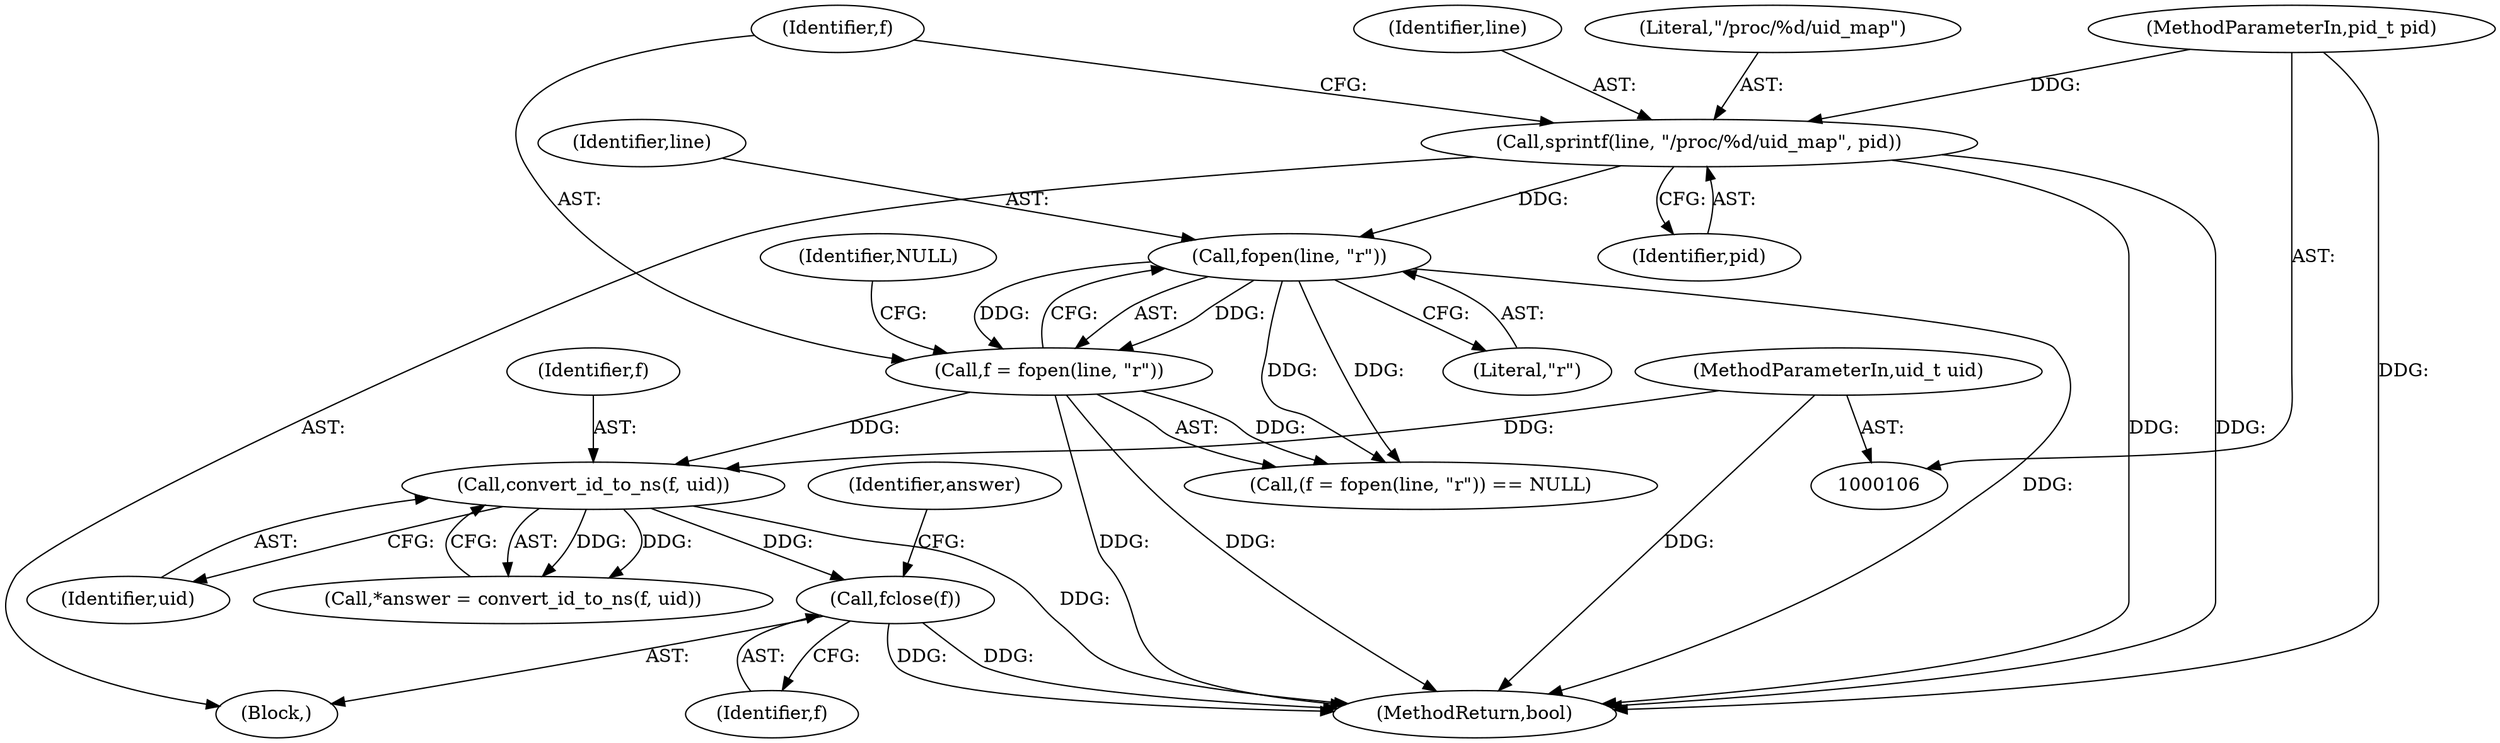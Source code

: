 digraph "0_lxcfs_8ee2a503e102b1a43ec4d83113dc275ab20a869a_0@API" {
"1000134" [label="(Call,fclose(f))"];
"1000131" [label="(Call,convert_id_to_ns(f, uid))"];
"1000119" [label="(Call,f = fopen(line, \"r\"))"];
"1000121" [label="(Call,fopen(line, \"r\"))"];
"1000113" [label="(Call,sprintf(line, \"/proc/%d/uid_map\", pid))"];
"1000108" [label="(MethodParameterIn,pid_t pid)"];
"1000107" [label="(MethodParameterIn,uid_t uid)"];
"1000113" [label="(Call,sprintf(line, \"/proc/%d/uid_map\", pid))"];
"1000116" [label="(Identifier,pid)"];
"1000135" [label="(Identifier,f)"];
"1000124" [label="(Identifier,NULL)"];
"1000133" [label="(Identifier,uid)"];
"1000119" [label="(Call,f = fopen(line, \"r\"))"];
"1000134" [label="(Call,fclose(f))"];
"1000120" [label="(Identifier,f)"];
"1000123" [label="(Literal,\"r\")"];
"1000121" [label="(Call,fopen(line, \"r\"))"];
"1000110" [label="(Block,)"];
"1000131" [label="(Call,convert_id_to_ns(f, uid))"];
"1000108" [label="(MethodParameterIn,pid_t pid)"];
"1000146" [label="(MethodReturn,bool)"];
"1000139" [label="(Identifier,answer)"];
"1000128" [label="(Call,*answer = convert_id_to_ns(f, uid))"];
"1000122" [label="(Identifier,line)"];
"1000114" [label="(Identifier,line)"];
"1000132" [label="(Identifier,f)"];
"1000115" [label="(Literal,\"/proc/%d/uid_map\")"];
"1000118" [label="(Call,(f = fopen(line, \"r\")) == NULL)"];
"1000107" [label="(MethodParameterIn,uid_t uid)"];
"1000134" -> "1000110"  [label="AST: "];
"1000134" -> "1000135"  [label="CFG: "];
"1000135" -> "1000134"  [label="AST: "];
"1000139" -> "1000134"  [label="CFG: "];
"1000134" -> "1000146"  [label="DDG: "];
"1000134" -> "1000146"  [label="DDG: "];
"1000131" -> "1000134"  [label="DDG: "];
"1000131" -> "1000128"  [label="AST: "];
"1000131" -> "1000133"  [label="CFG: "];
"1000132" -> "1000131"  [label="AST: "];
"1000133" -> "1000131"  [label="AST: "];
"1000128" -> "1000131"  [label="CFG: "];
"1000131" -> "1000146"  [label="DDG: "];
"1000131" -> "1000128"  [label="DDG: "];
"1000131" -> "1000128"  [label="DDG: "];
"1000119" -> "1000131"  [label="DDG: "];
"1000107" -> "1000131"  [label="DDG: "];
"1000119" -> "1000118"  [label="AST: "];
"1000119" -> "1000121"  [label="CFG: "];
"1000120" -> "1000119"  [label="AST: "];
"1000121" -> "1000119"  [label="AST: "];
"1000124" -> "1000119"  [label="CFG: "];
"1000119" -> "1000146"  [label="DDG: "];
"1000119" -> "1000146"  [label="DDG: "];
"1000119" -> "1000118"  [label="DDG: "];
"1000121" -> "1000119"  [label="DDG: "];
"1000121" -> "1000119"  [label="DDG: "];
"1000121" -> "1000123"  [label="CFG: "];
"1000122" -> "1000121"  [label="AST: "];
"1000123" -> "1000121"  [label="AST: "];
"1000121" -> "1000146"  [label="DDG: "];
"1000121" -> "1000118"  [label="DDG: "];
"1000121" -> "1000118"  [label="DDG: "];
"1000113" -> "1000121"  [label="DDG: "];
"1000113" -> "1000110"  [label="AST: "];
"1000113" -> "1000116"  [label="CFG: "];
"1000114" -> "1000113"  [label="AST: "];
"1000115" -> "1000113"  [label="AST: "];
"1000116" -> "1000113"  [label="AST: "];
"1000120" -> "1000113"  [label="CFG: "];
"1000113" -> "1000146"  [label="DDG: "];
"1000113" -> "1000146"  [label="DDG: "];
"1000108" -> "1000113"  [label="DDG: "];
"1000108" -> "1000106"  [label="AST: "];
"1000108" -> "1000146"  [label="DDG: "];
"1000107" -> "1000106"  [label="AST: "];
"1000107" -> "1000146"  [label="DDG: "];
}
